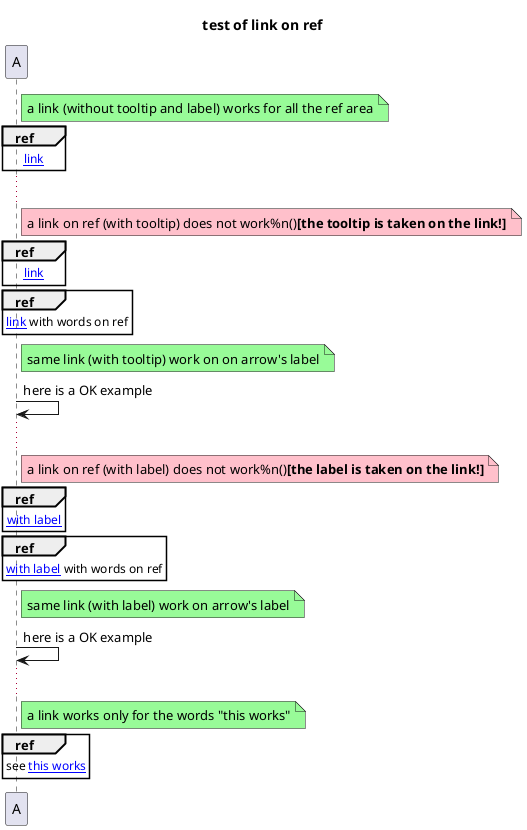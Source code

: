 {
  "sha1": "g7garjsqv4kxbljpnenssnm4cv4my3q",
  "insertion": {
    "when": "2024-06-01T09:03:07.305Z",
    "url": "https://github.com/plantuml/plantuml/issues/635#issuecomment-907144157",
    "user": "plantuml@gmail.com"
  }
}
@startuml
title test of link on ref
note right A #palegreen: a link (without tooltip and label) works for all the ref area
ref over A : [[link]]
...
note right A #pink : a link on ref (with tooltip) does not work%n()<b>[the tooltip is taken on the link!]
ref over A : [[link{link with tooltip}]]
ref over A : [[link{link with tooltip}]] with words on ref
note right A #palegreen: same link (with tooltip) work on on arrow's label
A -> A [[link{link with tooltip}]]: here is a OK example
...
note right A #pink : a link on ref (with label) does not work%n()<b>[the label is taken on the link!]
ref over A : [[link with label]]
ref over A : [[link with label]] with words on ref
note right A #palegreen: same link (with label) work on arrow's label
A -> A [[link with label]]: here is a OK example
...
note right A #palegreen: a link works only for the words "this works"
ref over A : see [[link{with tooltip} this works]]
@enduml
